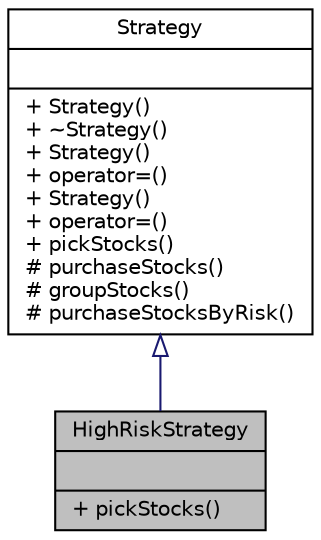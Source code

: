 digraph "HighRiskStrategy"
{
 // LATEX_PDF_SIZE
  edge [fontname="Helvetica",fontsize="10",labelfontname="Helvetica",labelfontsize="10"];
  node [fontname="Helvetica",fontsize="10",shape=record];
  Node1 [label="{HighRiskStrategy\n||+ pickStocks()\l}",height=0.2,width=0.4,color="black", fillcolor="grey75", style="filled", fontcolor="black",tooltip=" "];
  Node2 -> Node1 [dir="back",color="midnightblue",fontsize="10",style="solid",arrowtail="onormal",fontname="Helvetica"];
  Node2 [label="{Strategy\n||+ Strategy()\l+ ~Strategy()\l+ Strategy()\l+ operator=()\l+ Strategy()\l+ operator=()\l+ pickStocks()\l# purchaseStocks()\l# groupStocks()\l# purchaseStocksByRisk()\l}",height=0.2,width=0.4,color="black", fillcolor="white", style="filled",URL="$classStrategy.html",tooltip=" "];
}

